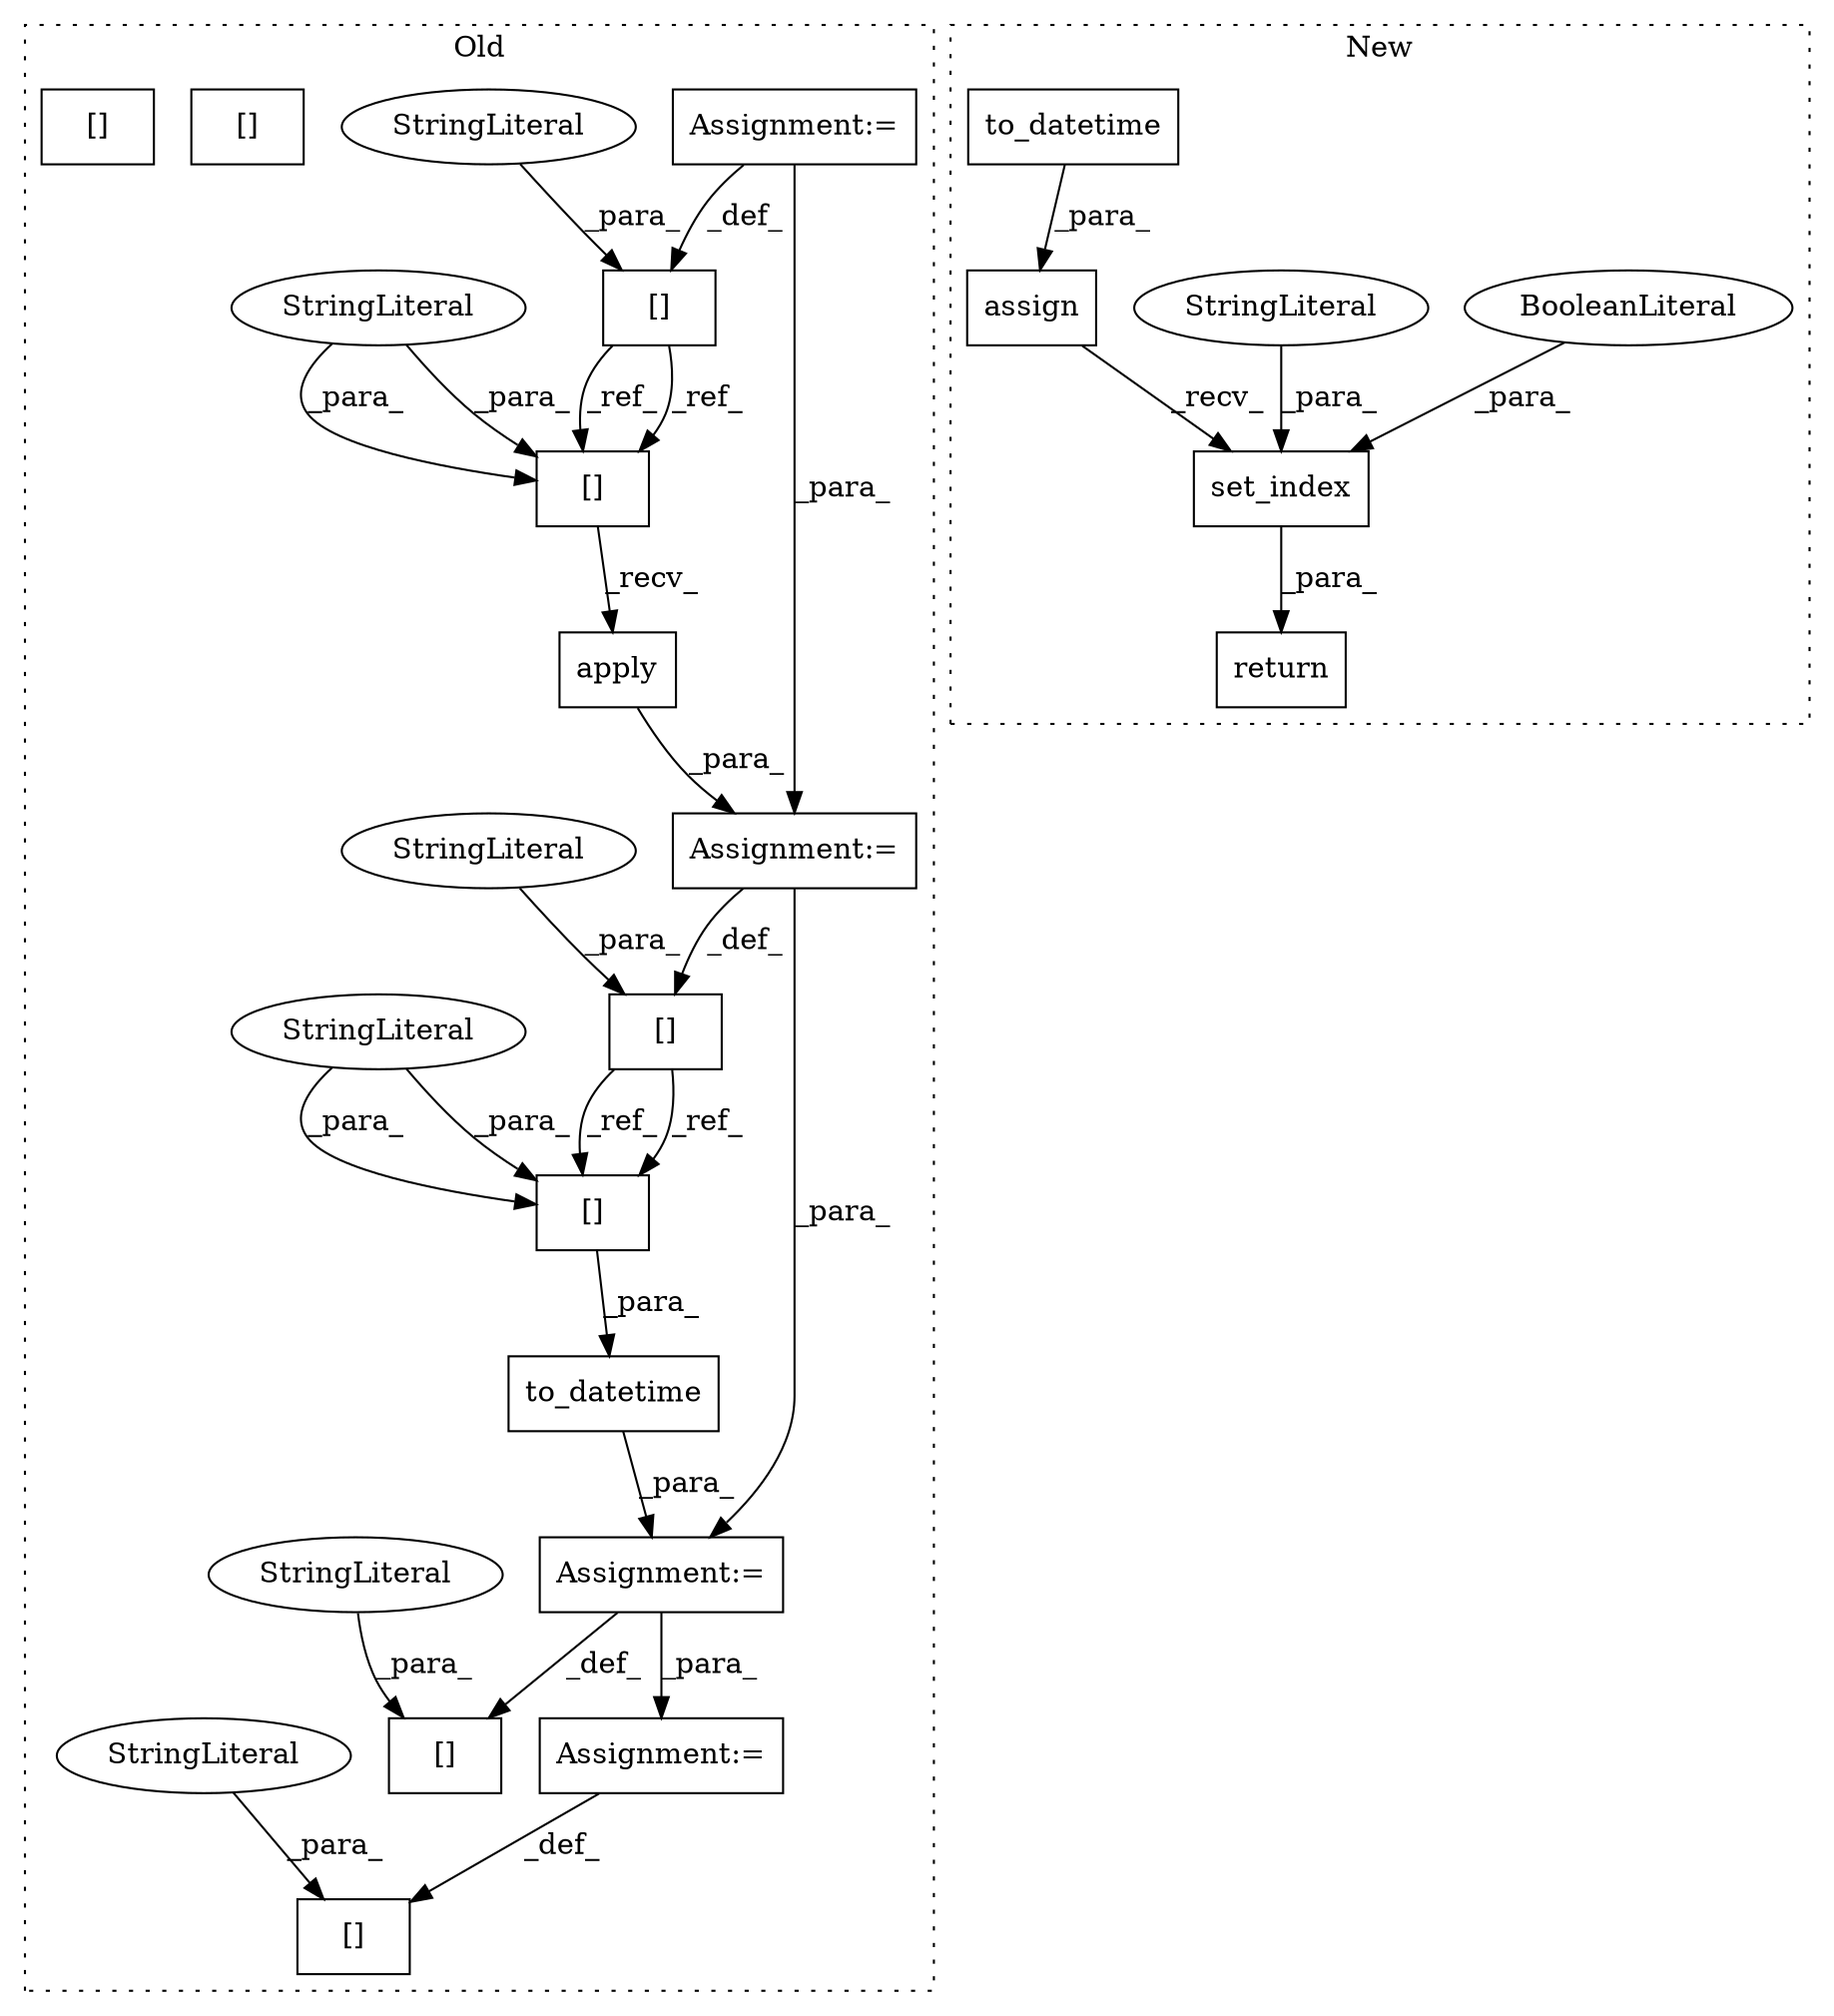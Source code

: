 digraph G {
subgraph cluster0 {
1 [label="to_datetime" a="32" s="3018,3042" l="12,1" shape="box"];
5 [label="Assignment:=" a="7" s="3108" l="1" shape="box"];
6 [label="[]" a="2" s="2921,2938" l="5,1" shape="box"];
7 [label="StringLiteral" a="45" s="2926" l="12" shape="ellipse"];
11 [label="Assignment:=" a="7" s="3010" l="1" shape="box"];
12 [label="Assignment:=" a="7" s="2857" l="1" shape="box"];
13 [label="[]" a="2" s="2845,2856" l="5,1" shape="box"];
14 [label="apply" a="32" s="2953,2987" l="6,1" shape="box"];
15 [label="[]" a="2" s="2998,3009" l="5,1" shape="box"];
16 [label="StringLiteral" a="45" s="2850" l="6" shape="ellipse"];
17 [label="[]" a="2" s="2940,2951" l="5,1" shape="box"];
18 [label="StringLiteral" a="45" s="2945" l="6" shape="ellipse"];
19 [label="[]" a="2" s="3096,3107" l="5,1" shape="box"];
20 [label="StringLiteral" a="45" s="3003" l="6" shape="ellipse"];
21 [label="[]" a="2" s="3030,3041" l="5,1" shape="box"];
22 [label="StringLiteral" a="45" s="3035" l="6" shape="ellipse"];
23 [label="StringLiteral" a="45" s="3101" l="6" shape="ellipse"];
24 [label="Assignment:=" a="7" s="2939" l="1" shape="box"];
25 [label="[]" a="2" s="2940,2951" l="5,1" shape="box"];
26 [label="[]" a="2" s="3030,3041" l="5,1" shape="box"];
label = "Old";
style="dotted";
}
subgraph cluster1 {
2 [label="set_index" a="32" s="3025,3053" l="10,1" shape="box"];
3 [label="BooleanLiteral" a="9" s="3048" l="5" shape="ellipse"];
4 [label="StringLiteral" a="45" s="3035" l="6" shape="ellipse"];
8 [label="to_datetime" a="32" s="2846,2911" l="12,1" shape="box"];
9 [label="return" a="41" s="3775" l="7" shape="box"];
10 [label="assign" a="32" s="2832,2912" l="7,1" shape="box"];
label = "New";
style="dotted";
}
1 -> 11 [label="_para_"];
2 -> 9 [label="_para_"];
3 -> 2 [label="_para_"];
4 -> 2 [label="_para_"];
5 -> 19 [label="_def_"];
6 -> 26 [label="_ref_"];
6 -> 26 [label="_ref_"];
7 -> 6 [label="_para_"];
8 -> 10 [label="_para_"];
10 -> 2 [label="_recv_"];
11 -> 5 [label="_para_"];
11 -> 15 [label="_def_"];
12 -> 13 [label="_def_"];
12 -> 24 [label="_para_"];
13 -> 25 [label="_ref_"];
13 -> 25 [label="_ref_"];
14 -> 24 [label="_para_"];
16 -> 13 [label="_para_"];
18 -> 25 [label="_para_"];
18 -> 25 [label="_para_"];
20 -> 15 [label="_para_"];
22 -> 26 [label="_para_"];
22 -> 26 [label="_para_"];
23 -> 19 [label="_para_"];
24 -> 6 [label="_def_"];
24 -> 11 [label="_para_"];
25 -> 14 [label="_recv_"];
26 -> 1 [label="_para_"];
}